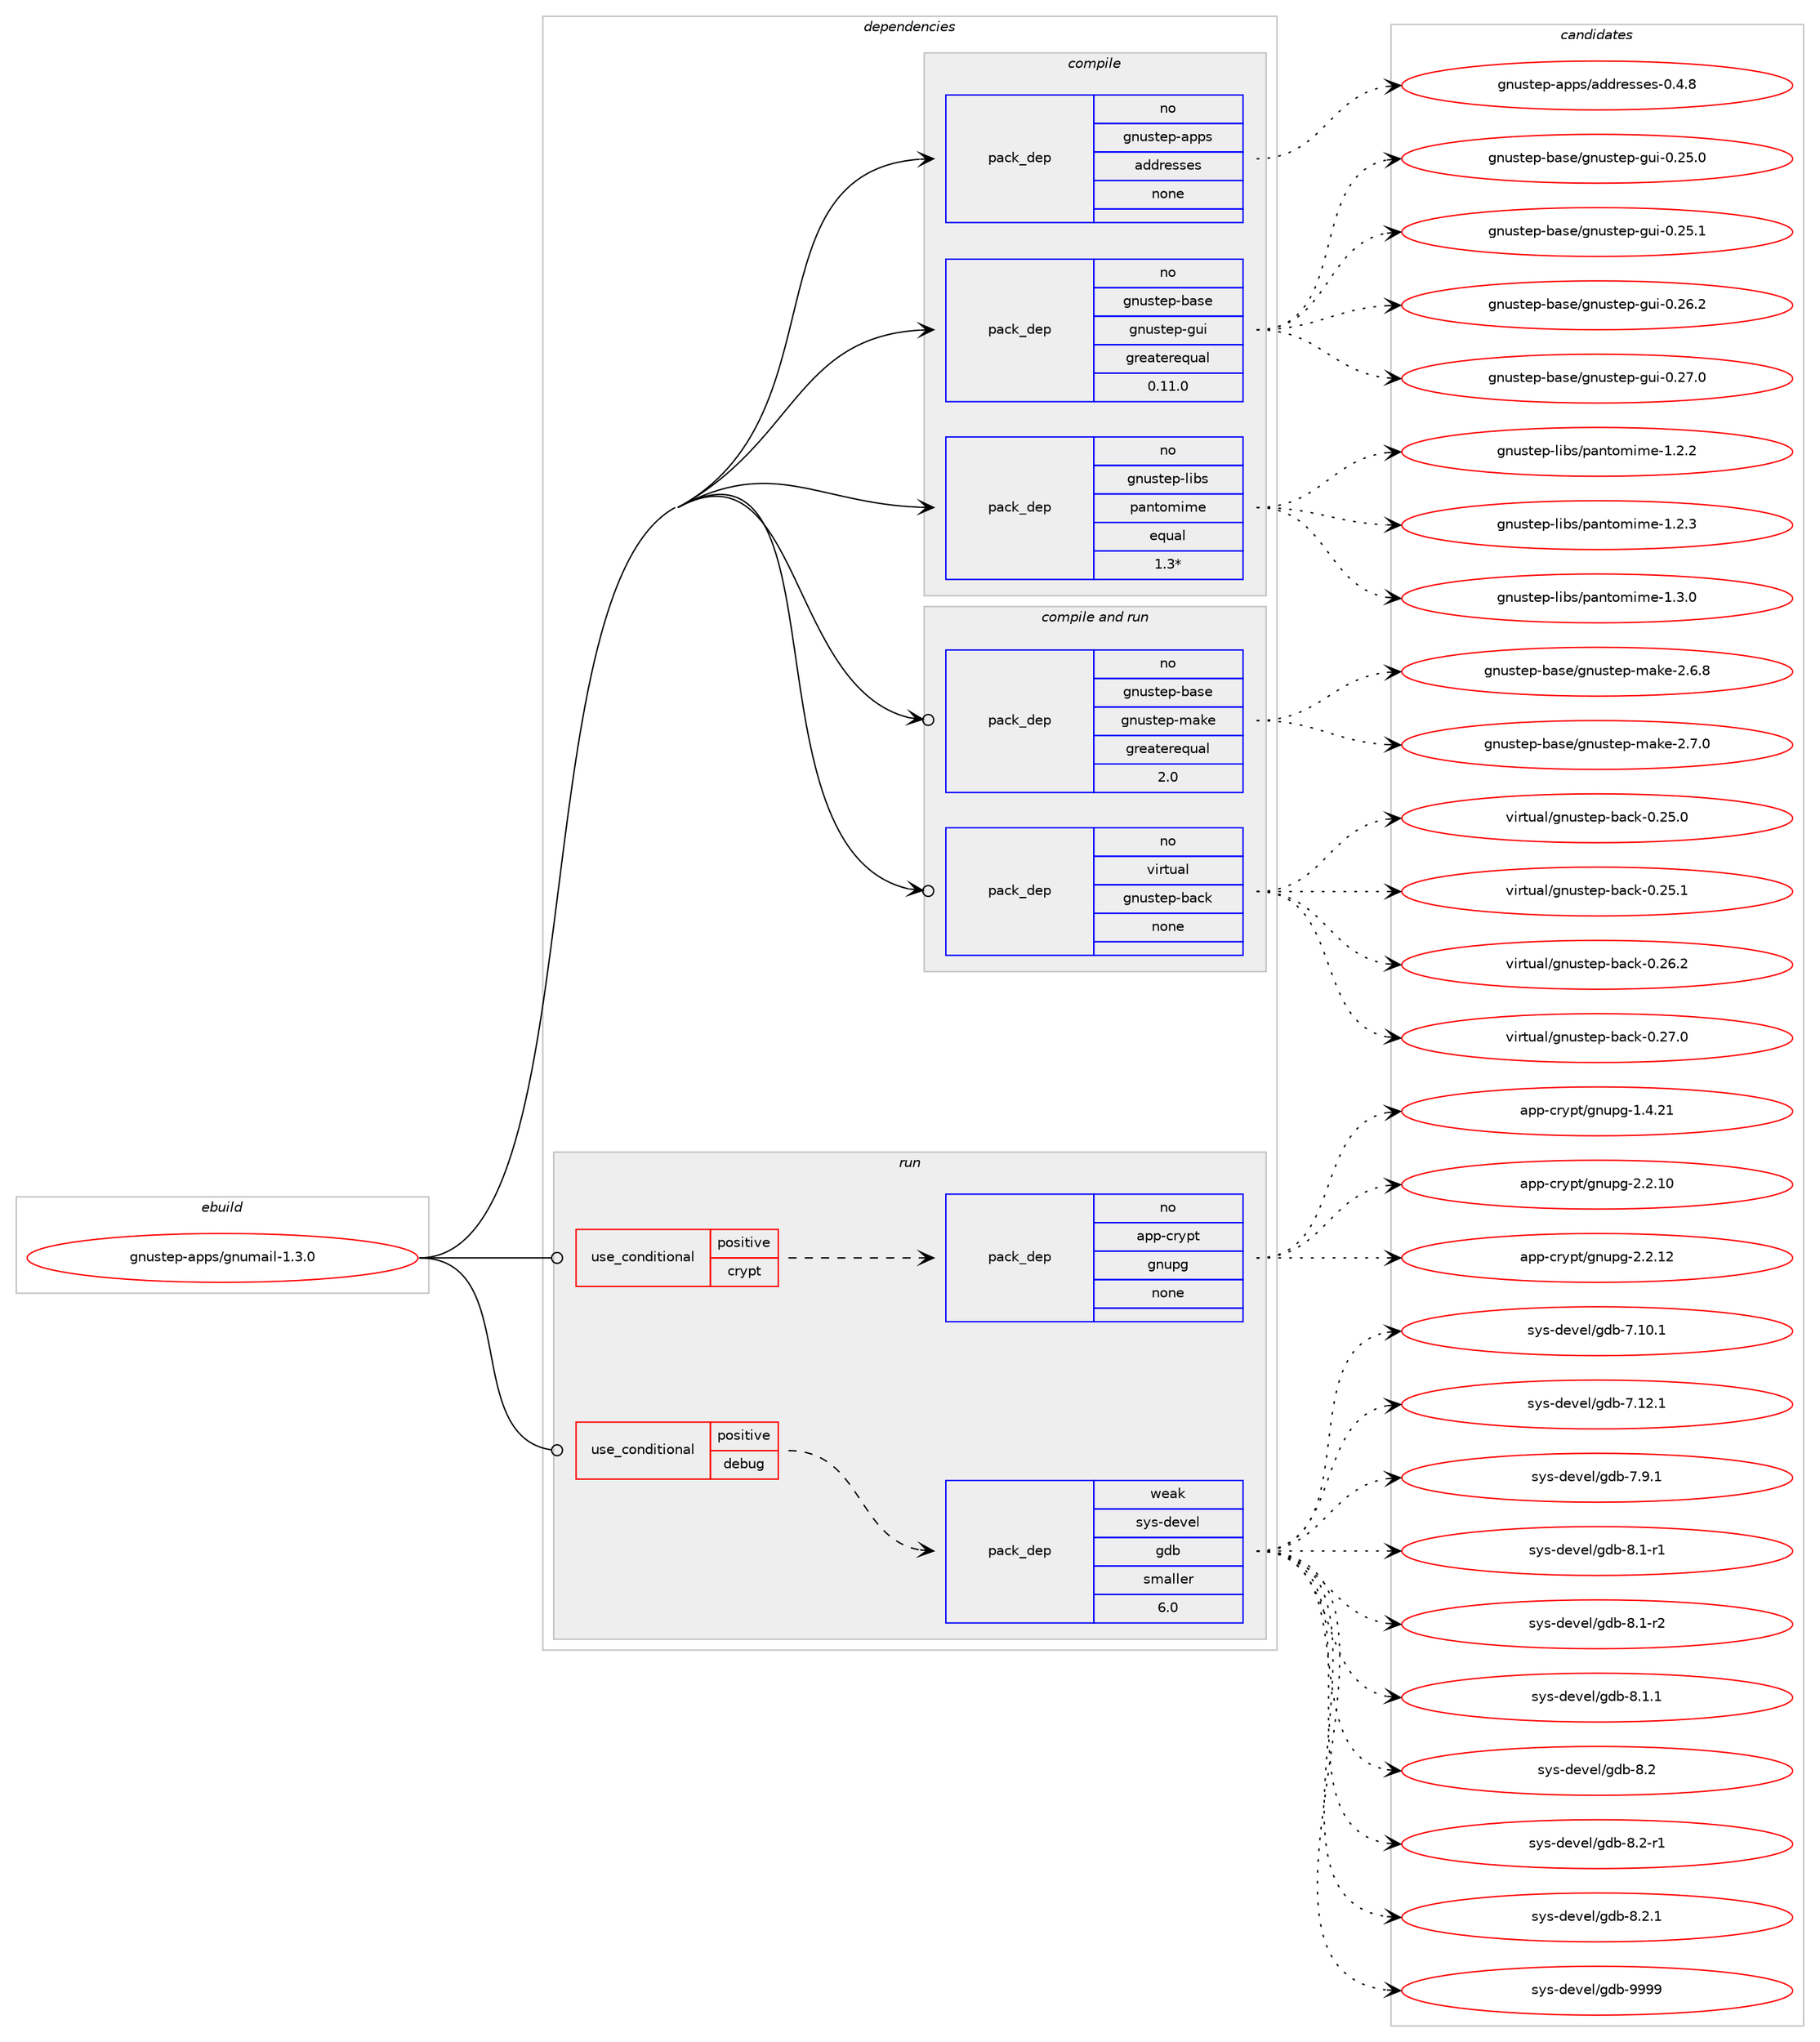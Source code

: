 digraph prolog {

# *************
# Graph options
# *************

newrank=true;
concentrate=true;
compound=true;
graph [rankdir=LR,fontname=Helvetica,fontsize=10,ranksep=1.5];#, ranksep=2.5, nodesep=0.2];
edge  [arrowhead=vee];
node  [fontname=Helvetica,fontsize=10];

# **********
# The ebuild
# **********

subgraph cluster_leftcol {
color=gray;
rank=same;
label=<<i>ebuild</i>>;
id [label="gnustep-apps/gnumail-1.3.0", color=red, width=4, href="../gnustep-apps/gnumail-1.3.0.svg"];
}

# ****************
# The dependencies
# ****************

subgraph cluster_midcol {
color=gray;
label=<<i>dependencies</i>>;
subgraph cluster_compile {
fillcolor="#eeeeee";
style=filled;
label=<<i>compile</i>>;
subgraph pack1116618 {
dependency1569138 [label=<<TABLE BORDER="0" CELLBORDER="1" CELLSPACING="0" CELLPADDING="4" WIDTH="220"><TR><TD ROWSPAN="6" CELLPADDING="30">pack_dep</TD></TR><TR><TD WIDTH="110">no</TD></TR><TR><TD>gnustep-apps</TD></TR><TR><TD>addresses</TD></TR><TR><TD>none</TD></TR><TR><TD></TD></TR></TABLE>>, shape=none, color=blue];
}
id:e -> dependency1569138:w [weight=20,style="solid",arrowhead="vee"];
subgraph pack1116619 {
dependency1569139 [label=<<TABLE BORDER="0" CELLBORDER="1" CELLSPACING="0" CELLPADDING="4" WIDTH="220"><TR><TD ROWSPAN="6" CELLPADDING="30">pack_dep</TD></TR><TR><TD WIDTH="110">no</TD></TR><TR><TD>gnustep-base</TD></TR><TR><TD>gnustep-gui</TD></TR><TR><TD>greaterequal</TD></TR><TR><TD>0.11.0</TD></TR></TABLE>>, shape=none, color=blue];
}
id:e -> dependency1569139:w [weight=20,style="solid",arrowhead="vee"];
subgraph pack1116620 {
dependency1569140 [label=<<TABLE BORDER="0" CELLBORDER="1" CELLSPACING="0" CELLPADDING="4" WIDTH="220"><TR><TD ROWSPAN="6" CELLPADDING="30">pack_dep</TD></TR><TR><TD WIDTH="110">no</TD></TR><TR><TD>gnustep-libs</TD></TR><TR><TD>pantomime</TD></TR><TR><TD>equal</TD></TR><TR><TD>1.3*</TD></TR></TABLE>>, shape=none, color=blue];
}
id:e -> dependency1569140:w [weight=20,style="solid",arrowhead="vee"];
}
subgraph cluster_compileandrun {
fillcolor="#eeeeee";
style=filled;
label=<<i>compile and run</i>>;
subgraph pack1116621 {
dependency1569141 [label=<<TABLE BORDER="0" CELLBORDER="1" CELLSPACING="0" CELLPADDING="4" WIDTH="220"><TR><TD ROWSPAN="6" CELLPADDING="30">pack_dep</TD></TR><TR><TD WIDTH="110">no</TD></TR><TR><TD>gnustep-base</TD></TR><TR><TD>gnustep-make</TD></TR><TR><TD>greaterequal</TD></TR><TR><TD>2.0</TD></TR></TABLE>>, shape=none, color=blue];
}
id:e -> dependency1569141:w [weight=20,style="solid",arrowhead="odotvee"];
subgraph pack1116622 {
dependency1569142 [label=<<TABLE BORDER="0" CELLBORDER="1" CELLSPACING="0" CELLPADDING="4" WIDTH="220"><TR><TD ROWSPAN="6" CELLPADDING="30">pack_dep</TD></TR><TR><TD WIDTH="110">no</TD></TR><TR><TD>virtual</TD></TR><TR><TD>gnustep-back</TD></TR><TR><TD>none</TD></TR><TR><TD></TD></TR></TABLE>>, shape=none, color=blue];
}
id:e -> dependency1569142:w [weight=20,style="solid",arrowhead="odotvee"];
}
subgraph cluster_run {
fillcolor="#eeeeee";
style=filled;
label=<<i>run</i>>;
subgraph cond428235 {
dependency1569143 [label=<<TABLE BORDER="0" CELLBORDER="1" CELLSPACING="0" CELLPADDING="4"><TR><TD ROWSPAN="3" CELLPADDING="10">use_conditional</TD></TR><TR><TD>positive</TD></TR><TR><TD>crypt</TD></TR></TABLE>>, shape=none, color=red];
subgraph pack1116623 {
dependency1569144 [label=<<TABLE BORDER="0" CELLBORDER="1" CELLSPACING="0" CELLPADDING="4" WIDTH="220"><TR><TD ROWSPAN="6" CELLPADDING="30">pack_dep</TD></TR><TR><TD WIDTH="110">no</TD></TR><TR><TD>app-crypt</TD></TR><TR><TD>gnupg</TD></TR><TR><TD>none</TD></TR><TR><TD></TD></TR></TABLE>>, shape=none, color=blue];
}
dependency1569143:e -> dependency1569144:w [weight=20,style="dashed",arrowhead="vee"];
}
id:e -> dependency1569143:w [weight=20,style="solid",arrowhead="odot"];
subgraph cond428236 {
dependency1569145 [label=<<TABLE BORDER="0" CELLBORDER="1" CELLSPACING="0" CELLPADDING="4"><TR><TD ROWSPAN="3" CELLPADDING="10">use_conditional</TD></TR><TR><TD>positive</TD></TR><TR><TD>debug</TD></TR></TABLE>>, shape=none, color=red];
subgraph pack1116624 {
dependency1569146 [label=<<TABLE BORDER="0" CELLBORDER="1" CELLSPACING="0" CELLPADDING="4" WIDTH="220"><TR><TD ROWSPAN="6" CELLPADDING="30">pack_dep</TD></TR><TR><TD WIDTH="110">weak</TD></TR><TR><TD>sys-devel</TD></TR><TR><TD>gdb</TD></TR><TR><TD>smaller</TD></TR><TR><TD>6.0</TD></TR></TABLE>>, shape=none, color=blue];
}
dependency1569145:e -> dependency1569146:w [weight=20,style="dashed",arrowhead="vee"];
}
id:e -> dependency1569145:w [weight=20,style="solid",arrowhead="odot"];
}
}

# **************
# The candidates
# **************

subgraph cluster_choices {
rank=same;
color=gray;
label=<<i>candidates</i>>;

subgraph choice1116618 {
color=black;
nodesep=1;
choice10311011711511610111245971121121154797100100114101115115101115454846524656 [label="gnustep-apps/addresses-0.4.8", color=red, width=4,href="../gnustep-apps/addresses-0.4.8.svg"];
dependency1569138:e -> choice10311011711511610111245971121121154797100100114101115115101115454846524656:w [style=dotted,weight="100"];
}
subgraph choice1116619 {
color=black;
nodesep=1;
choice103110117115116101112459897115101471031101171151161011124510311710545484650534648 [label="gnustep-base/gnustep-gui-0.25.0", color=red, width=4,href="../gnustep-base/gnustep-gui-0.25.0.svg"];
choice103110117115116101112459897115101471031101171151161011124510311710545484650534649 [label="gnustep-base/gnustep-gui-0.25.1", color=red, width=4,href="../gnustep-base/gnustep-gui-0.25.1.svg"];
choice103110117115116101112459897115101471031101171151161011124510311710545484650544650 [label="gnustep-base/gnustep-gui-0.26.2", color=red, width=4,href="../gnustep-base/gnustep-gui-0.26.2.svg"];
choice103110117115116101112459897115101471031101171151161011124510311710545484650554648 [label="gnustep-base/gnustep-gui-0.27.0", color=red, width=4,href="../gnustep-base/gnustep-gui-0.27.0.svg"];
dependency1569139:e -> choice103110117115116101112459897115101471031101171151161011124510311710545484650534648:w [style=dotted,weight="100"];
dependency1569139:e -> choice103110117115116101112459897115101471031101171151161011124510311710545484650534649:w [style=dotted,weight="100"];
dependency1569139:e -> choice103110117115116101112459897115101471031101171151161011124510311710545484650544650:w [style=dotted,weight="100"];
dependency1569139:e -> choice103110117115116101112459897115101471031101171151161011124510311710545484650554648:w [style=dotted,weight="100"];
}
subgraph choice1116620 {
color=black;
nodesep=1;
choice10311011711511610111245108105981154711297110116111109105109101454946504650 [label="gnustep-libs/pantomime-1.2.2", color=red, width=4,href="../gnustep-libs/pantomime-1.2.2.svg"];
choice10311011711511610111245108105981154711297110116111109105109101454946504651 [label="gnustep-libs/pantomime-1.2.3", color=red, width=4,href="../gnustep-libs/pantomime-1.2.3.svg"];
choice10311011711511610111245108105981154711297110116111109105109101454946514648 [label="gnustep-libs/pantomime-1.3.0", color=red, width=4,href="../gnustep-libs/pantomime-1.3.0.svg"];
dependency1569140:e -> choice10311011711511610111245108105981154711297110116111109105109101454946504650:w [style=dotted,weight="100"];
dependency1569140:e -> choice10311011711511610111245108105981154711297110116111109105109101454946504651:w [style=dotted,weight="100"];
dependency1569140:e -> choice10311011711511610111245108105981154711297110116111109105109101454946514648:w [style=dotted,weight="100"];
}
subgraph choice1116621 {
color=black;
nodesep=1;
choice103110117115116101112459897115101471031101171151161011124510997107101455046544656 [label="gnustep-base/gnustep-make-2.6.8", color=red, width=4,href="../gnustep-base/gnustep-make-2.6.8.svg"];
choice103110117115116101112459897115101471031101171151161011124510997107101455046554648 [label="gnustep-base/gnustep-make-2.7.0", color=red, width=4,href="../gnustep-base/gnustep-make-2.7.0.svg"];
dependency1569141:e -> choice103110117115116101112459897115101471031101171151161011124510997107101455046544656:w [style=dotted,weight="100"];
dependency1569141:e -> choice103110117115116101112459897115101471031101171151161011124510997107101455046554648:w [style=dotted,weight="100"];
}
subgraph choice1116622 {
color=black;
nodesep=1;
choice11810511411611797108471031101171151161011124598979910745484650534648 [label="virtual/gnustep-back-0.25.0", color=red, width=4,href="../virtual/gnustep-back-0.25.0.svg"];
choice11810511411611797108471031101171151161011124598979910745484650534649 [label="virtual/gnustep-back-0.25.1", color=red, width=4,href="../virtual/gnustep-back-0.25.1.svg"];
choice11810511411611797108471031101171151161011124598979910745484650544650 [label="virtual/gnustep-back-0.26.2", color=red, width=4,href="../virtual/gnustep-back-0.26.2.svg"];
choice11810511411611797108471031101171151161011124598979910745484650554648 [label="virtual/gnustep-back-0.27.0", color=red, width=4,href="../virtual/gnustep-back-0.27.0.svg"];
dependency1569142:e -> choice11810511411611797108471031101171151161011124598979910745484650534648:w [style=dotted,weight="100"];
dependency1569142:e -> choice11810511411611797108471031101171151161011124598979910745484650534649:w [style=dotted,weight="100"];
dependency1569142:e -> choice11810511411611797108471031101171151161011124598979910745484650544650:w [style=dotted,weight="100"];
dependency1569142:e -> choice11810511411611797108471031101171151161011124598979910745484650554648:w [style=dotted,weight="100"];
}
subgraph choice1116623 {
color=black;
nodesep=1;
choice9711211245991141211121164710311011711210345494652465049 [label="app-crypt/gnupg-1.4.21", color=red, width=4,href="../app-crypt/gnupg-1.4.21.svg"];
choice9711211245991141211121164710311011711210345504650464948 [label="app-crypt/gnupg-2.2.10", color=red, width=4,href="../app-crypt/gnupg-2.2.10.svg"];
choice9711211245991141211121164710311011711210345504650464950 [label="app-crypt/gnupg-2.2.12", color=red, width=4,href="../app-crypt/gnupg-2.2.12.svg"];
dependency1569144:e -> choice9711211245991141211121164710311011711210345494652465049:w [style=dotted,weight="100"];
dependency1569144:e -> choice9711211245991141211121164710311011711210345504650464948:w [style=dotted,weight="100"];
dependency1569144:e -> choice9711211245991141211121164710311011711210345504650464950:w [style=dotted,weight="100"];
}
subgraph choice1116624 {
color=black;
nodesep=1;
choice11512111545100101118101108471031009845554649484649 [label="sys-devel/gdb-7.10.1", color=red, width=4,href="../sys-devel/gdb-7.10.1.svg"];
choice11512111545100101118101108471031009845554649504649 [label="sys-devel/gdb-7.12.1", color=red, width=4,href="../sys-devel/gdb-7.12.1.svg"];
choice115121115451001011181011084710310098455546574649 [label="sys-devel/gdb-7.9.1", color=red, width=4,href="../sys-devel/gdb-7.9.1.svg"];
choice115121115451001011181011084710310098455646494511449 [label="sys-devel/gdb-8.1-r1", color=red, width=4,href="../sys-devel/gdb-8.1-r1.svg"];
choice115121115451001011181011084710310098455646494511450 [label="sys-devel/gdb-8.1-r2", color=red, width=4,href="../sys-devel/gdb-8.1-r2.svg"];
choice115121115451001011181011084710310098455646494649 [label="sys-devel/gdb-8.1.1", color=red, width=4,href="../sys-devel/gdb-8.1.1.svg"];
choice11512111545100101118101108471031009845564650 [label="sys-devel/gdb-8.2", color=red, width=4,href="../sys-devel/gdb-8.2.svg"];
choice115121115451001011181011084710310098455646504511449 [label="sys-devel/gdb-8.2-r1", color=red, width=4,href="../sys-devel/gdb-8.2-r1.svg"];
choice115121115451001011181011084710310098455646504649 [label="sys-devel/gdb-8.2.1", color=red, width=4,href="../sys-devel/gdb-8.2.1.svg"];
choice1151211154510010111810110847103100984557575757 [label="sys-devel/gdb-9999", color=red, width=4,href="../sys-devel/gdb-9999.svg"];
dependency1569146:e -> choice11512111545100101118101108471031009845554649484649:w [style=dotted,weight="100"];
dependency1569146:e -> choice11512111545100101118101108471031009845554649504649:w [style=dotted,weight="100"];
dependency1569146:e -> choice115121115451001011181011084710310098455546574649:w [style=dotted,weight="100"];
dependency1569146:e -> choice115121115451001011181011084710310098455646494511449:w [style=dotted,weight="100"];
dependency1569146:e -> choice115121115451001011181011084710310098455646494511450:w [style=dotted,weight="100"];
dependency1569146:e -> choice115121115451001011181011084710310098455646494649:w [style=dotted,weight="100"];
dependency1569146:e -> choice11512111545100101118101108471031009845564650:w [style=dotted,weight="100"];
dependency1569146:e -> choice115121115451001011181011084710310098455646504511449:w [style=dotted,weight="100"];
dependency1569146:e -> choice115121115451001011181011084710310098455646504649:w [style=dotted,weight="100"];
dependency1569146:e -> choice1151211154510010111810110847103100984557575757:w [style=dotted,weight="100"];
}
}

}
